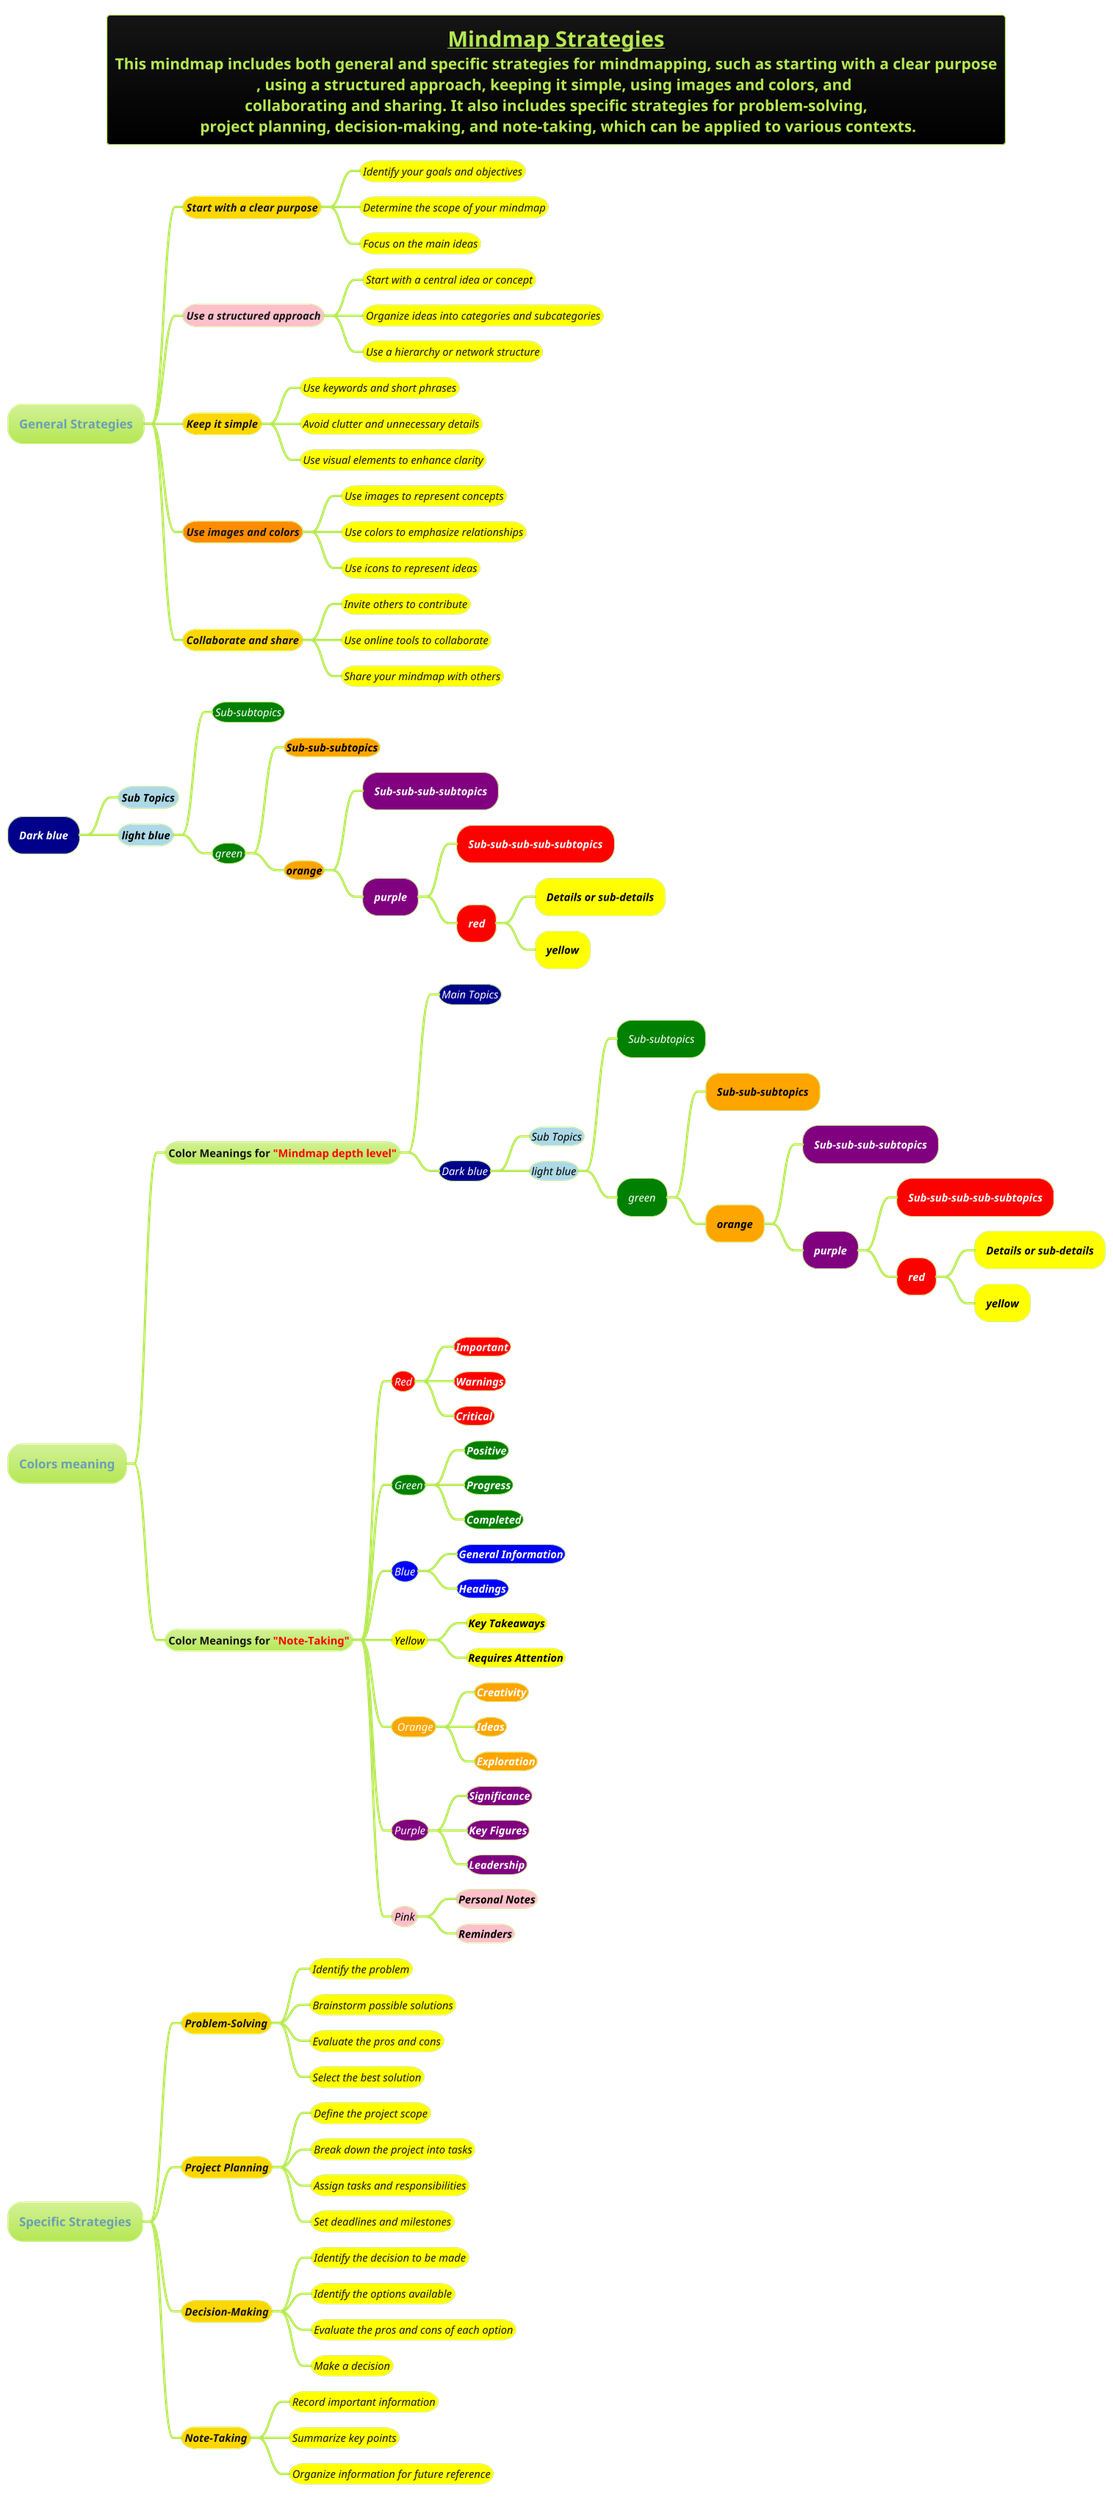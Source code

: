 @startmindmap
title = __Mindmap Strategies__ \nThis mindmap includes both general and specific strategies for mindmapping, such as starting with a clear purpose\n, using a structured approach, keeping it simple, using images and colors, and \ncollaborating and sharing. It also includes specific strategies for problem-solving,\n project planning, decision-making, and note-taking, which can be applied to various contexts.


!theme hacker


* General Strategies
**[#gold] ====<size:14>Start with a clear purpose
***[#yellow] ====<size:14>Identify your goals and objectives
***[#yellow] ====<size:14>Determine the scope of your mindmap
***[#yellow] ====<size:14>Focus on the main ideas
**[#pink] ====<size:14>Use a structured approach
***[#yellow] ====<size:14>Start with a central idea or concept
***[#yellow] ====<size:14>Organize ideas into categories and subcategories
***[#yellow] ====<size:14>Use a hierarchy or network structure
**[#gold] ====<size:14>Keep it simple
***[#yellow] ====<size:14>Use keywords and short phrases
***[#yellow] ====<size:14>Avoid clutter and unnecessary details
***[#yellow] ====<size:14>Use visual elements to enhance clarity
**[#darkorange] ====<size:14>Use images and colors
***[#yellow] ====<size:14>Use images to represent concepts
***[#yellow] ====<size:14>Use colors to emphasize relationships
***[#yellow] ====<size:14>Use icons to represent ideas
**[#gold] ====<size:14>Collaborate and share
***[#yellow] ====<size:14>Invite others to contribute
***[#yellow] ====<size:14>Use online tools to collaborate
***[#yellow] ====<size:14>Share your mindmap with others


*[#darkblue] ====<size:14><color #white>Dark blue
**[#lightblue] ====<size:14><color #black>Sub Topics
**[#lightblue] ====<size:14><color #black>light blue
***[#green] ====<size:14><color #white>Sub-subtopics
***[#green] ====<size:14><color #white>green
****[#orange] ====<size:14><color #black>**Sub-sub-subtopics**
****[#orange] ====<size:14><color #black>**orange**
*****[#purple] ====<size:14><color #white>**Sub-sub-sub-subtopics**
*****[#purple] ====<size:14><color #white>**purple**
******[#red] ====<size:14><color #white>**Sub-sub-sub-sub-subtopics**
******[#red] ====<size:14><color #white>**red**
*******[#yellow] ====<size:14><color #black>**Details or sub-details**
*******[#yellow] ====<size:14><color #black>**yellow**



* Colors meaning
** Color Meanings for <color #red>"Mindmap depth level"
***[#darkblue] ====<size:14><color #white>Main Topics
***[#darkblue] ====<size:14><color #white>Dark blue
****[#lightblue] ====<size:14><color #black>Sub Topics
****[#lightblue] ====<size:14><color #black>light blue
*****[#green] ====<size:14><color #white>Sub-subtopics
*****[#green] ====<size:14><color #white>green
******[#orange] ====<size:14><color #black>**Sub-sub-subtopics**
******[#orange] ====<size:14><color #black>**orange**
*******[#purple] ====<size:14><color #white>**Sub-sub-sub-subtopics**
*******[#purple] ====<size:14><color #white>**purple**
********[#red] ====<size:14><color #white>**Sub-sub-sub-sub-subtopics**
********[#red] ====<size:14><color #white>**red**
*********[#yellow] ====<size:14><color #black>**Details or sub-details**
*********[#yellow] ====<size:14><color #black>**yellow**

** Color Meanings for <color #red>"Note-Taking"
***[#red] ====<size:14><color #white>Red
****[#red] ====<size:14><color #white>**Important**
****[#red] ====<size:14><color #white>**Warnings**
****[#red] ====<size:14><color #white>**Critical**
***[#green] ====<size:14><color #white>Green
****[#green] ====<size:14><color #white>**Positive**
****[#green] ====<size:14><color #white>**Progress**
****[#green] ====<size:14><color #white>**Completed**
***[#blue] ====<size:14><color #white>Blue
****[#blue] ====<size:14><color #white>**General Information**
****[#blue] ====<size:14><color #white>**Headings**
***[#yellow] ====<size:14><color #black>Yellow
****[#yellow] ====<size:14><color #black>**Key Takeaways**
****[#yellow] ====<size:14><color #black>**Requires Attention**
***[#orange] ====<size:14><color #white> Orange
****[#orange] ====<size:14><color #white>**Creativity**
****[#orange] ====<size:14><color #white>**Ideas**
****[#orange] ====<size:14><color #white>**Exploration**
***[#purple] ====<size:14><color #white>Purple
****[#purple] ====<size:14><color #white>**Significance**
****[#purple] ====<size:14><color #white>**Key Figures**
****[#purple] ====<size:14><color #white>**Leadership**
***[#pink] ====<size:14><color #black>Pink
****[#pink] ====<size:14><color #black>**Personal Notes**
****[#pink] ====<size:14><color #black>**Reminders**


* Specific Strategies
**[#gold] ====<size:14>Problem-Solving
***[#yellow] ====<size:14>Identify the problem
***[#yellow] ====<size:14>Brainstorm possible solutions
***[#yellow] ====<size:14>Evaluate the pros and cons
***[#yellow] ====<size:14>Select the best solution
**[#gold] ====<size:14>Project Planning
***[#yellow] ====<size:14>Define the project scope
***[#yellow] ====<size:14>Break down the project into tasks
***[#yellow] ====<size:14>Assign tasks and responsibilities
***[#yellow] ====<size:14>Set deadlines and milestones
**[#gold] ====<size:14>Decision-Making
***[#yellow] ====<size:14>Identify the decision to be made
***[#yellow] ====<size:14>Identify the options available
***[#yellow] ====<size:14>Evaluate the pros and cons of each option
***[#yellow] ====<size:14>Make a decision
**[#gold] ====<size:14>Note-Taking
***[#yellow] ====<size:14>Record important information
***[#yellow] ====<size:14>Summarize key points
***[#yellow] ====<size:14>Organize information for future reference


@endmindmap
